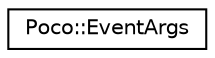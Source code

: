 digraph "Graphical Class Hierarchy"
{
 // LATEX_PDF_SIZE
  edge [fontname="Helvetica",fontsize="10",labelfontname="Helvetica",labelfontsize="10"];
  node [fontname="Helvetica",fontsize="10",shape=record];
  rankdir="LR";
  Node0 [label="Poco::EventArgs",height=0.2,width=0.4,color="black", fillcolor="white", style="filled",URL="$classPoco_1_1EventArgs.html",tooltip=" "];
}
